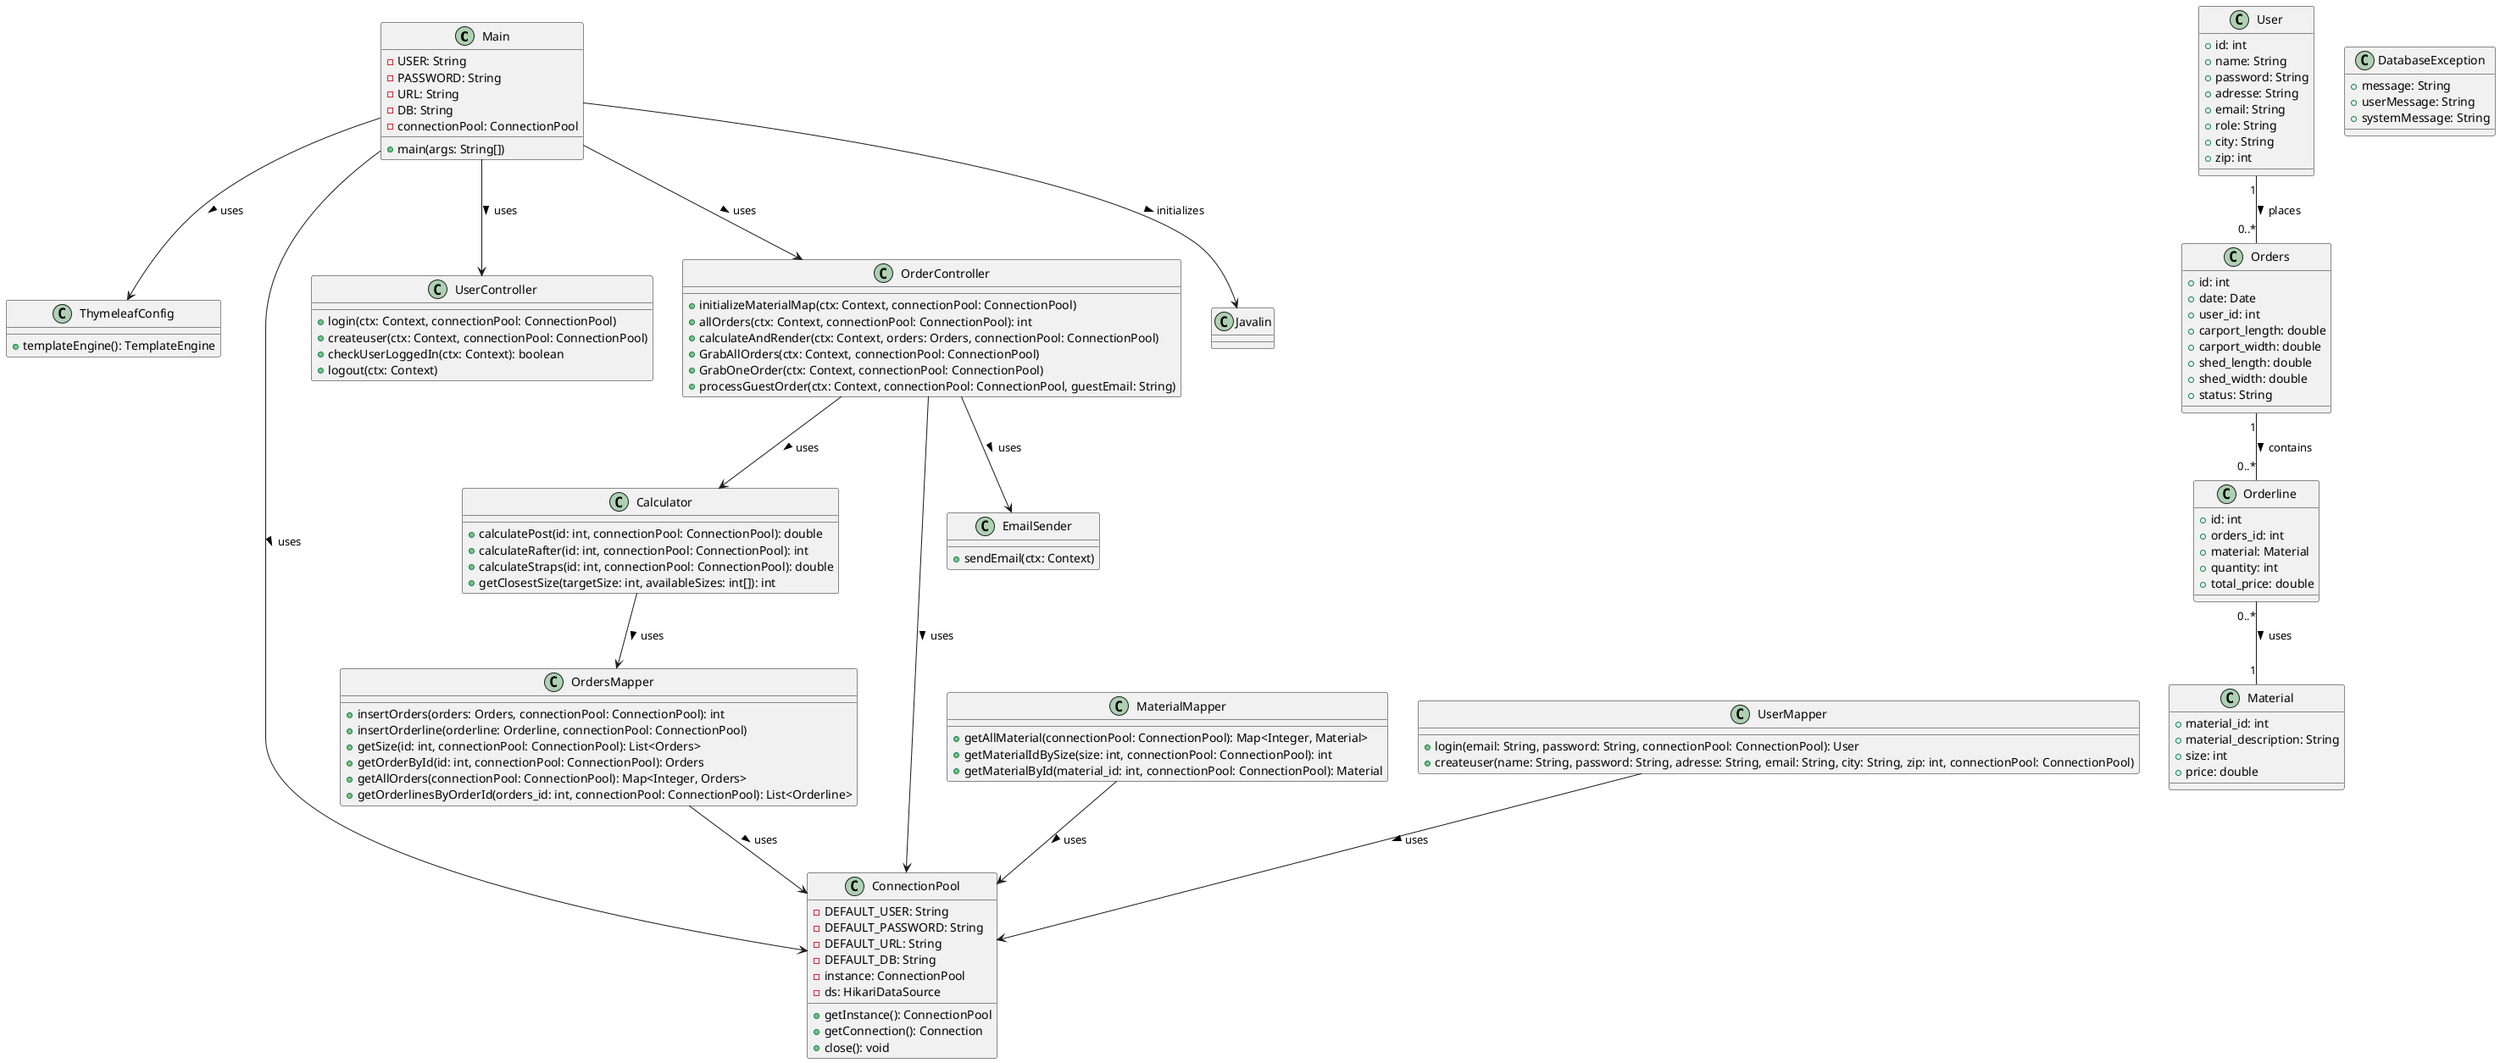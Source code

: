@startuml
!define RECTANGLE class
RECTANGLE Main {
  - USER: String
  - PASSWORD: String
  - URL: String
  - DB: String
  - connectionPool: ConnectionPool
  + main(args: String[])
}

RECTANGLE ThymeleafConfig {
  + templateEngine(): TemplateEngine
}
RECTANGLE User {
  + id: int
  + name: String
  + password: String
  + adresse: String
  + email: String
  + role: String
  + city: String
  + zip: int
}

RECTANGLE Orders {
  + id: int
  + date: Date
  + user_id: int
  + carport_length: double
  + carport_width: double
  + shed_length: double
  + shed_width: double
  + status: String
}

RECTANGLE Orderline {
  + id: int
  + orders_id: int
  + material: Material
  + quantity: int
  + total_price: double
}

RECTANGLE Material {
  + material_id: int
  + material_description: String
  + size: int
  + price: double
}

RECTANGLE Calculator {
  + calculatePost(id: int, connectionPool: ConnectionPool): double
  + calculateRafter(id: int, connectionPool: ConnectionPool): int
  + calculateStraps(id: int, connectionPool: ConnectionPool): double
  + getClosestSize(targetSize: int, availableSizes: int[]): int
}

RECTANGLE ConnectionPool {
  - DEFAULT_USER: String
  - DEFAULT_PASSWORD: String
  - DEFAULT_URL: String
  - DEFAULT_DB: String
  - instance: ConnectionPool
  - ds: HikariDataSource
  + getInstance(): ConnectionPool
  + getConnection(): Connection
  + close(): void
}

RECTANGLE MaterialMapper {
  + getAllMaterial(connectionPool: ConnectionPool): Map<Integer, Material>
  + getMaterialIdBySize(size: int, connectionPool: ConnectionPool): int
  + getMaterialById(material_id: int, connectionPool: ConnectionPool): Material
}

RECTANGLE OrdersMapper {
  + insertOrders(orders: Orders, connectionPool: ConnectionPool): int
  + insertOrderline(orderline: Orderline, connectionPool: ConnectionPool)
  + getSize(id: int, connectionPool: ConnectionPool): List<Orders>
  + getOrderById(id: int, connectionPool: ConnectionPool): Orders
  + getAllOrders(connectionPool: ConnectionPool): Map<Integer, Orders>
  + getOrderlinesByOrderId(orders_id: int, connectionPool: ConnectionPool): List<Orderline>
}

RECTANGLE UserMapper {
  + login(email: String, password: String, connectionPool: ConnectionPool): User
  + createuser(name: String, password: String, adresse: String, email: String, city: String, zip: int, connectionPool: ConnectionPool)
}

RECTANGLE EmailSender {
  + sendEmail(ctx: Context)
}

RECTANGLE DatabaseException {
  + message: String
  + userMessage: String
  + systemMessage: String
}

RECTANGLE UserController {
  + login(ctx: Context, connectionPool: ConnectionPool)
  + createuser(ctx: Context, connectionPool: ConnectionPool)
  + checkUserLoggedIn(ctx: Context): boolean
  + logout(ctx: Context)
}

RECTANGLE OrderController {
  + initializeMaterialMap(ctx: Context, connectionPool: ConnectionPool)
  + allOrders(ctx: Context, connectionPool: ConnectionPool): int
  + calculateAndRender(ctx: Context, orders: Orders, connectionPool: ConnectionPool)
  + GrabAllOrders(ctx: Context, connectionPool: ConnectionPool)
  + GrabOneOrder(ctx: Context, connectionPool: ConnectionPool)
  + processGuestOrder(ctx: Context, connectionPool: ConnectionPool, guestEmail: String)
}

Main --> Javalin : initializes >
Main --> ThymeleafConfig : uses >
Main --> UserController : uses >
Main --> OrderController : uses >
Main --> ConnectionPool : uses >
User "1" -- "0..*" Orders : places >
Orders "1" -- "0..*" Orderline : contains >
Orderline "0..*" -- "1" Material : uses >
OrderController --> ConnectionPool : uses >
MaterialMapper --> ConnectionPool : uses >
OrdersMapper --> ConnectionPool : uses >
UserMapper --> ConnectionPool : uses >
Calculator --> OrdersMapper : uses >
OrderController --> Calculator : uses >
OrderController --> EmailSender : uses >

@enduml
